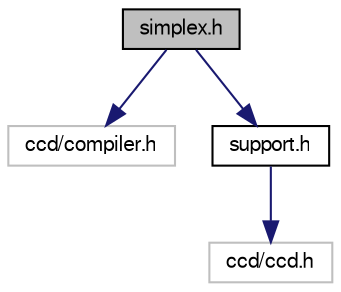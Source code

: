 digraph "simplex.h"
{
  edge [fontname="FreeSans",fontsize="10",labelfontname="FreeSans",labelfontsize="10"];
  node [fontname="FreeSans",fontsize="10",shape=record];
  Node1 [label="simplex.h",height=0.2,width=0.4,color="black", fillcolor="grey75", style="filled" fontcolor="black"];
  Node1 -> Node2 [color="midnightblue",fontsize="10",style="solid",fontname="FreeSans"];
  Node2 [label="ccd/compiler.h",height=0.2,width=0.4,color="grey75", fillcolor="white", style="filled"];
  Node1 -> Node3 [color="midnightblue",fontsize="10",style="solid",fontname="FreeSans"];
  Node3 [label="support.h",height=0.2,width=0.4,color="black", fillcolor="white", style="filled",URL="$a00306.html"];
  Node3 -> Node4 [color="midnightblue",fontsize="10",style="solid",fontname="FreeSans"];
  Node4 [label="ccd/ccd.h",height=0.2,width=0.4,color="grey75", fillcolor="white", style="filled"];
}
